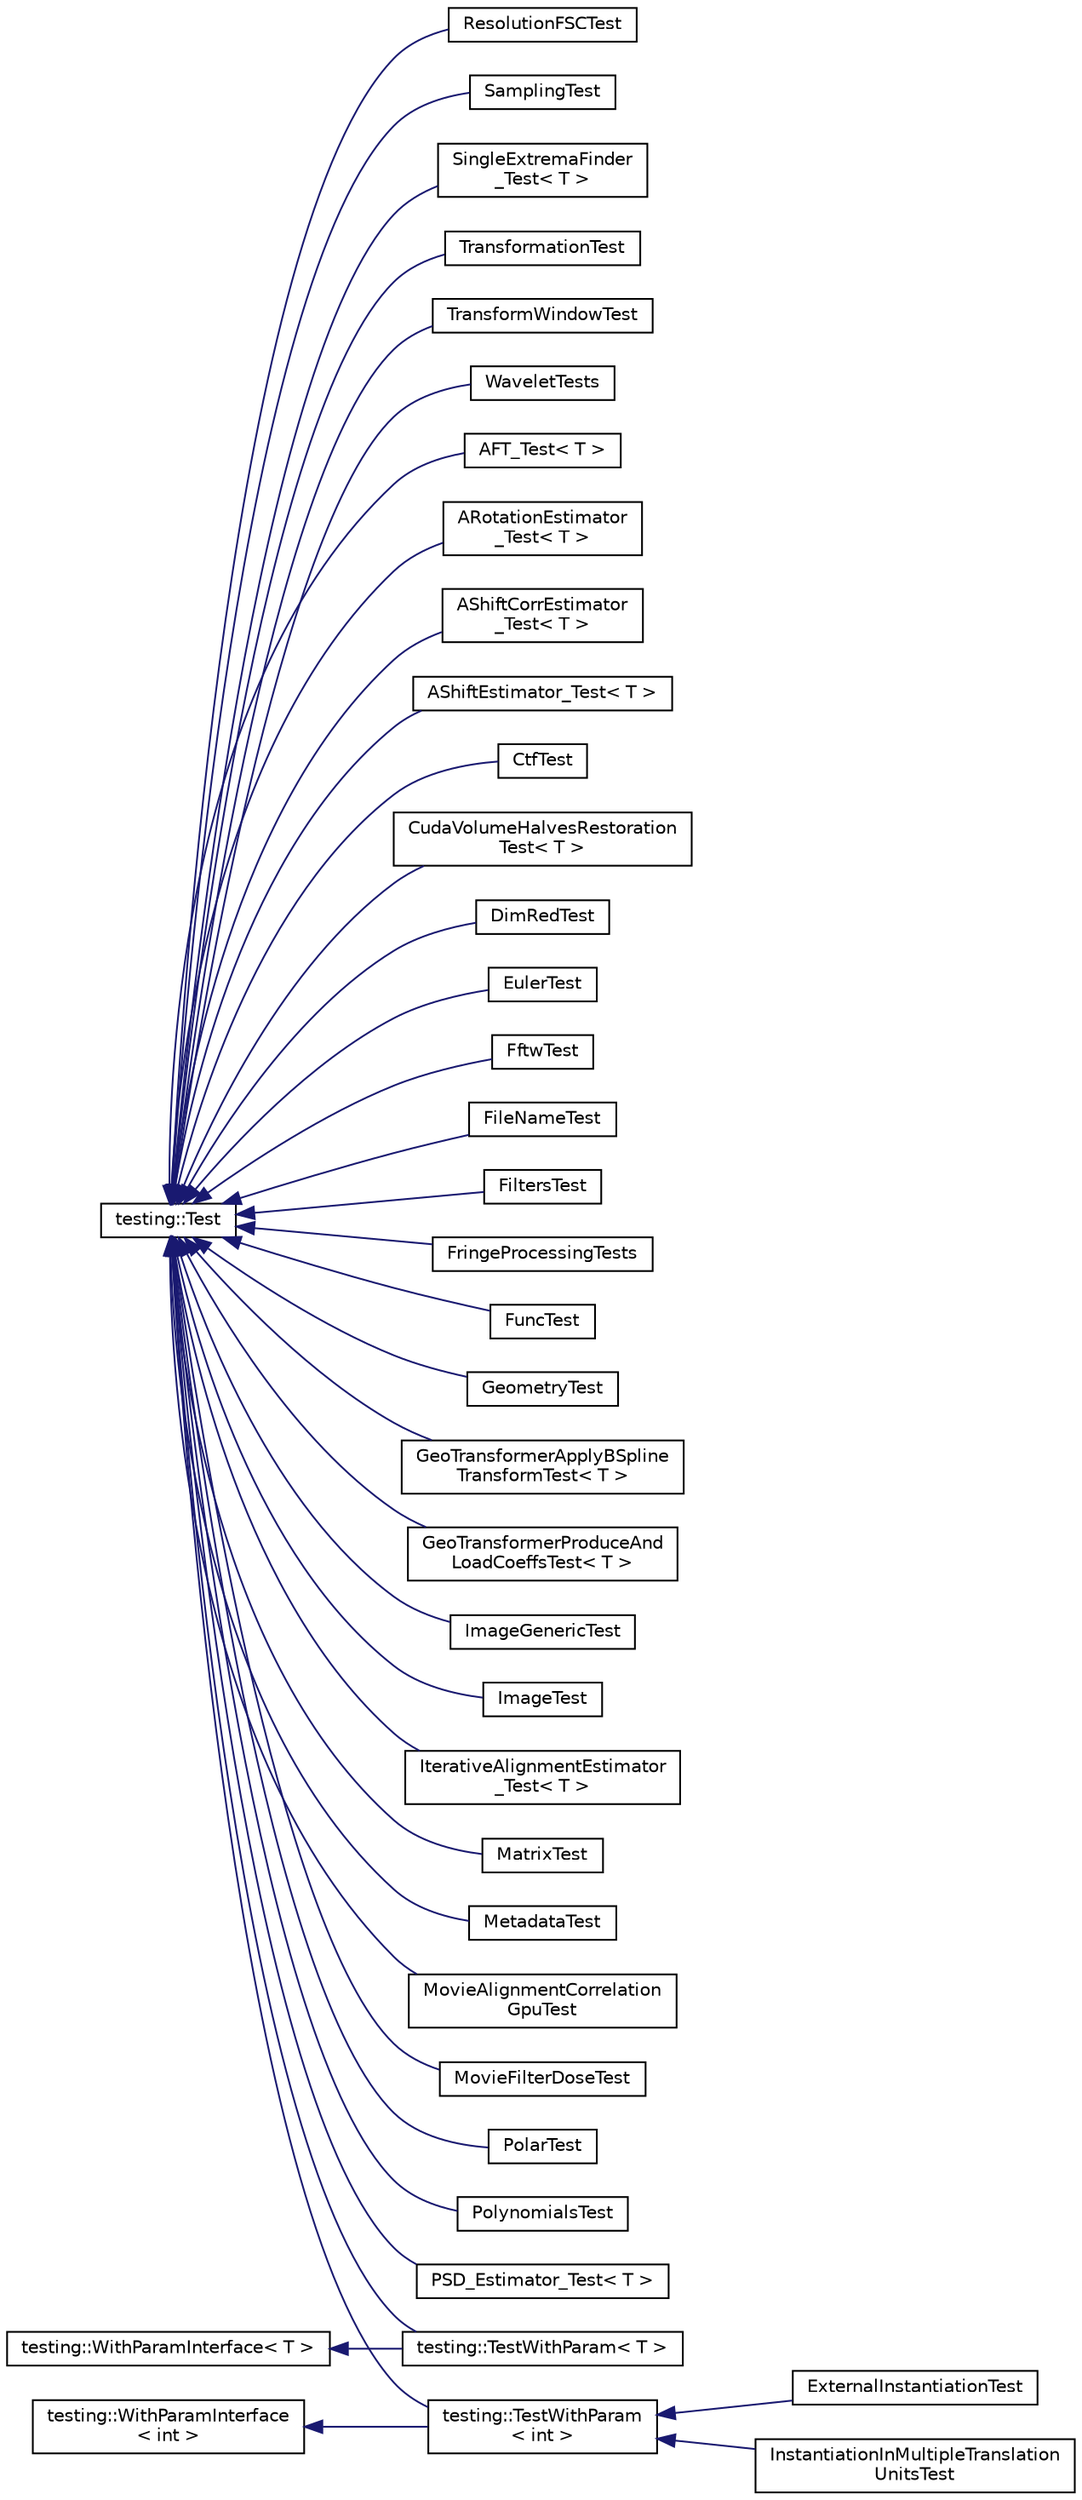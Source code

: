 digraph "Graphical Class Hierarchy"
{
  edge [fontname="Helvetica",fontsize="10",labelfontname="Helvetica",labelfontsize="10"];
  node [fontname="Helvetica",fontsize="10",shape=record];
  rankdir="LR";
  Node354 [label="testing::Test",height=0.2,width=0.4,color="black", fillcolor="white", style="filled",URL="$classtesting_1_1Test.html"];
  Node354 -> Node355 [dir="back",color="midnightblue",fontsize="10",style="solid",fontname="Helvetica"];
  Node355 [label="AFT_Test\< T \>",height=0.2,width=0.4,color="black", fillcolor="white", style="filled",URL="$classAFT__Test.html"];
  Node354 -> Node356 [dir="back",color="midnightblue",fontsize="10",style="solid",fontname="Helvetica"];
  Node356 [label="ARotationEstimator\l_Test\< T \>",height=0.2,width=0.4,color="black", fillcolor="white", style="filled",URL="$classARotationEstimator__Test.html"];
  Node354 -> Node357 [dir="back",color="midnightblue",fontsize="10",style="solid",fontname="Helvetica"];
  Node357 [label="AShiftCorrEstimator\l_Test\< T \>",height=0.2,width=0.4,color="black", fillcolor="white", style="filled",URL="$classAShiftCorrEstimator__Test.html"];
  Node354 -> Node358 [dir="back",color="midnightblue",fontsize="10",style="solid",fontname="Helvetica"];
  Node358 [label="AShiftEstimator_Test\< T \>",height=0.2,width=0.4,color="black", fillcolor="white", style="filled",URL="$classAShiftEstimator__Test.html"];
  Node354 -> Node359 [dir="back",color="midnightblue",fontsize="10",style="solid",fontname="Helvetica"];
  Node359 [label="CtfTest",height=0.2,width=0.4,color="black", fillcolor="white", style="filled",URL="$classCtfTest.html"];
  Node354 -> Node360 [dir="back",color="midnightblue",fontsize="10",style="solid",fontname="Helvetica"];
  Node360 [label="CudaVolumeHalvesRestoration\lTest\< T \>",height=0.2,width=0.4,color="black", fillcolor="white", style="filled",URL="$classCudaVolumeHalvesRestorationTest.html"];
  Node354 -> Node361 [dir="back",color="midnightblue",fontsize="10",style="solid",fontname="Helvetica"];
  Node361 [label="DimRedTest",height=0.2,width=0.4,color="black", fillcolor="white", style="filled",URL="$classDimRedTest.html"];
  Node354 -> Node362 [dir="back",color="midnightblue",fontsize="10",style="solid",fontname="Helvetica"];
  Node362 [label="EulerTest",height=0.2,width=0.4,color="black", fillcolor="white", style="filled",URL="$classEulerTest.html"];
  Node354 -> Node363 [dir="back",color="midnightblue",fontsize="10",style="solid",fontname="Helvetica"];
  Node363 [label="FftwTest",height=0.2,width=0.4,color="black", fillcolor="white", style="filled",URL="$classFftwTest.html"];
  Node354 -> Node364 [dir="back",color="midnightblue",fontsize="10",style="solid",fontname="Helvetica"];
  Node364 [label="FileNameTest",height=0.2,width=0.4,color="black", fillcolor="white", style="filled",URL="$classFileNameTest.html"];
  Node354 -> Node365 [dir="back",color="midnightblue",fontsize="10",style="solid",fontname="Helvetica"];
  Node365 [label="FiltersTest",height=0.2,width=0.4,color="black", fillcolor="white", style="filled",URL="$classFiltersTest.html"];
  Node354 -> Node366 [dir="back",color="midnightblue",fontsize="10",style="solid",fontname="Helvetica"];
  Node366 [label="FringeProcessingTests",height=0.2,width=0.4,color="black", fillcolor="white", style="filled",URL="$classFringeProcessingTests.html"];
  Node354 -> Node367 [dir="back",color="midnightblue",fontsize="10",style="solid",fontname="Helvetica"];
  Node367 [label="FuncTest",height=0.2,width=0.4,color="black", fillcolor="white", style="filled",URL="$classFuncTest.html"];
  Node354 -> Node368 [dir="back",color="midnightblue",fontsize="10",style="solid",fontname="Helvetica"];
  Node368 [label="GeometryTest",height=0.2,width=0.4,color="black", fillcolor="white", style="filled",URL="$classGeometryTest.html"];
  Node354 -> Node369 [dir="back",color="midnightblue",fontsize="10",style="solid",fontname="Helvetica"];
  Node369 [label="GeoTransformerApplyBSpline\lTransformTest\< T \>",height=0.2,width=0.4,color="black", fillcolor="white", style="filled",URL="$classGeoTransformerApplyBSplineTransformTest.html"];
  Node354 -> Node370 [dir="back",color="midnightblue",fontsize="10",style="solid",fontname="Helvetica"];
  Node370 [label="GeoTransformerProduceAnd\lLoadCoeffsTest\< T \>",height=0.2,width=0.4,color="black", fillcolor="white", style="filled",URL="$classGeoTransformerProduceAndLoadCoeffsTest.html"];
  Node354 -> Node371 [dir="back",color="midnightblue",fontsize="10",style="solid",fontname="Helvetica"];
  Node371 [label="ImageGenericTest",height=0.2,width=0.4,color="black", fillcolor="white", style="filled",URL="$classImageGenericTest.html"];
  Node354 -> Node372 [dir="back",color="midnightblue",fontsize="10",style="solid",fontname="Helvetica"];
  Node372 [label="ImageTest",height=0.2,width=0.4,color="black", fillcolor="white", style="filled",URL="$classImageTest.html"];
  Node354 -> Node373 [dir="back",color="midnightblue",fontsize="10",style="solid",fontname="Helvetica"];
  Node373 [label="IterativeAlignmentEstimator\l_Test\< T \>",height=0.2,width=0.4,color="black", fillcolor="white", style="filled",URL="$classIterativeAlignmentEstimator__Test.html"];
  Node354 -> Node374 [dir="back",color="midnightblue",fontsize="10",style="solid",fontname="Helvetica"];
  Node374 [label="MatrixTest",height=0.2,width=0.4,color="black", fillcolor="white", style="filled",URL="$classMatrixTest.html"];
  Node354 -> Node375 [dir="back",color="midnightblue",fontsize="10",style="solid",fontname="Helvetica"];
  Node375 [label="MetadataTest",height=0.2,width=0.4,color="black", fillcolor="white", style="filled",URL="$classMetadataTest.html"];
  Node354 -> Node376 [dir="back",color="midnightblue",fontsize="10",style="solid",fontname="Helvetica"];
  Node376 [label="MovieAlignmentCorrelation\lGpuTest",height=0.2,width=0.4,color="black", fillcolor="white", style="filled",URL="$classMovieAlignmentCorrelationGpuTest.html"];
  Node354 -> Node377 [dir="back",color="midnightblue",fontsize="10",style="solid",fontname="Helvetica"];
  Node377 [label="MovieFilterDoseTest",height=0.2,width=0.4,color="black", fillcolor="white", style="filled",URL="$classMovieFilterDoseTest.html"];
  Node354 -> Node378 [dir="back",color="midnightblue",fontsize="10",style="solid",fontname="Helvetica"];
  Node378 [label="PolarTest",height=0.2,width=0.4,color="black", fillcolor="white", style="filled",URL="$classPolarTest.html"];
  Node354 -> Node379 [dir="back",color="midnightblue",fontsize="10",style="solid",fontname="Helvetica"];
  Node379 [label="PolynomialsTest",height=0.2,width=0.4,color="black", fillcolor="white", style="filled",URL="$classPolynomialsTest.html"];
  Node354 -> Node380 [dir="back",color="midnightblue",fontsize="10",style="solid",fontname="Helvetica"];
  Node380 [label="PSD_Estimator_Test\< T \>",height=0.2,width=0.4,color="black", fillcolor="white", style="filled",URL="$classPSD__Estimator__Test.html"];
  Node354 -> Node381 [dir="back",color="midnightblue",fontsize="10",style="solid",fontname="Helvetica"];
  Node381 [label="ResolutionFSCTest",height=0.2,width=0.4,color="black", fillcolor="white", style="filled",URL="$classResolutionFSCTest.html"];
  Node354 -> Node382 [dir="back",color="midnightblue",fontsize="10",style="solid",fontname="Helvetica"];
  Node382 [label="SamplingTest",height=0.2,width=0.4,color="black", fillcolor="white", style="filled",URL="$classSamplingTest.html"];
  Node354 -> Node383 [dir="back",color="midnightblue",fontsize="10",style="solid",fontname="Helvetica"];
  Node383 [label="SingleExtremaFinder\l_Test\< T \>",height=0.2,width=0.4,color="black", fillcolor="white", style="filled",URL="$classSingleExtremaFinder__Test.html"];
  Node354 -> Node244 [dir="back",color="midnightblue",fontsize="10",style="solid",fontname="Helvetica"];
  Node244 [label="testing::TestWithParam\< T \>",height=0.2,width=0.4,color="black", fillcolor="white", style="filled",URL="$classtesting_1_1TestWithParam.html"];
  Node354 -> Node1 [dir="back",color="midnightblue",fontsize="10",style="solid",fontname="Helvetica"];
  Node1 [label="testing::TestWithParam\l\< int \>",height=0.2,width=0.4,color="black", fillcolor="white", style="filled",URL="$classtesting_1_1TestWithParam.html"];
  Node1 -> Node2 [dir="back",color="midnightblue",fontsize="10",style="solid",fontname="Helvetica"];
  Node2 [label="ExternalInstantiationTest",height=0.2,width=0.4,color="black", fillcolor="white", style="filled",URL="$classExternalInstantiationTest.html"];
  Node1 -> Node3 [dir="back",color="midnightblue",fontsize="10",style="solid",fontname="Helvetica"];
  Node3 [label="InstantiationInMultipleTranslation\lUnitsTest",height=0.2,width=0.4,color="black", fillcolor="white", style="filled",URL="$classInstantiationInMultipleTranslationUnitsTest.html"];
  Node354 -> Node384 [dir="back",color="midnightblue",fontsize="10",style="solid",fontname="Helvetica"];
  Node384 [label="TransformationTest",height=0.2,width=0.4,color="black", fillcolor="white", style="filled",URL="$classTransformationTest.html"];
  Node354 -> Node385 [dir="back",color="midnightblue",fontsize="10",style="solid",fontname="Helvetica"];
  Node385 [label="TransformWindowTest",height=0.2,width=0.4,color="black", fillcolor="white", style="filled",URL="$classTransformWindowTest.html"];
  Node354 -> Node386 [dir="back",color="midnightblue",fontsize="10",style="solid",fontname="Helvetica"];
  Node386 [label="WaveletTests",height=0.2,width=0.4,color="black", fillcolor="white", style="filled",URL="$classWaveletTests.html"];
  Node243 [label="testing::WithParamInterface\< T \>",height=0.2,width=0.4,color="black", fillcolor="white", style="filled",URL="$classtesting_1_1WithParamInterface.html"];
  Node243 -> Node244 [dir="back",color="midnightblue",fontsize="10",style="solid",fontname="Helvetica"];
  Node0 [label="testing::WithParamInterface\l\< int \>",height=0.2,width=0.4,color="black", fillcolor="white", style="filled",URL="$classtesting_1_1WithParamInterface.html"];
  Node0 -> Node1 [dir="back",color="midnightblue",fontsize="10",style="solid",fontname="Helvetica"];
}
